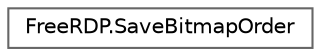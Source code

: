 digraph "Graphical Class Hierarchy"
{
 // LATEX_PDF_SIZE
  bgcolor="transparent";
  edge [fontname=Helvetica,fontsize=10,labelfontname=Helvetica,labelfontsize=10];
  node [fontname=Helvetica,fontsize=10,shape=box,height=0.2,width=0.4];
  rankdir="LR";
  Node0 [id="Node000000",label="FreeRDP.SaveBitmapOrder",height=0.2,width=0.4,color="grey40", fillcolor="white", style="filled",URL="$struct_free_r_d_p_1_1_save_bitmap_order.html",tooltip=" "];
}
